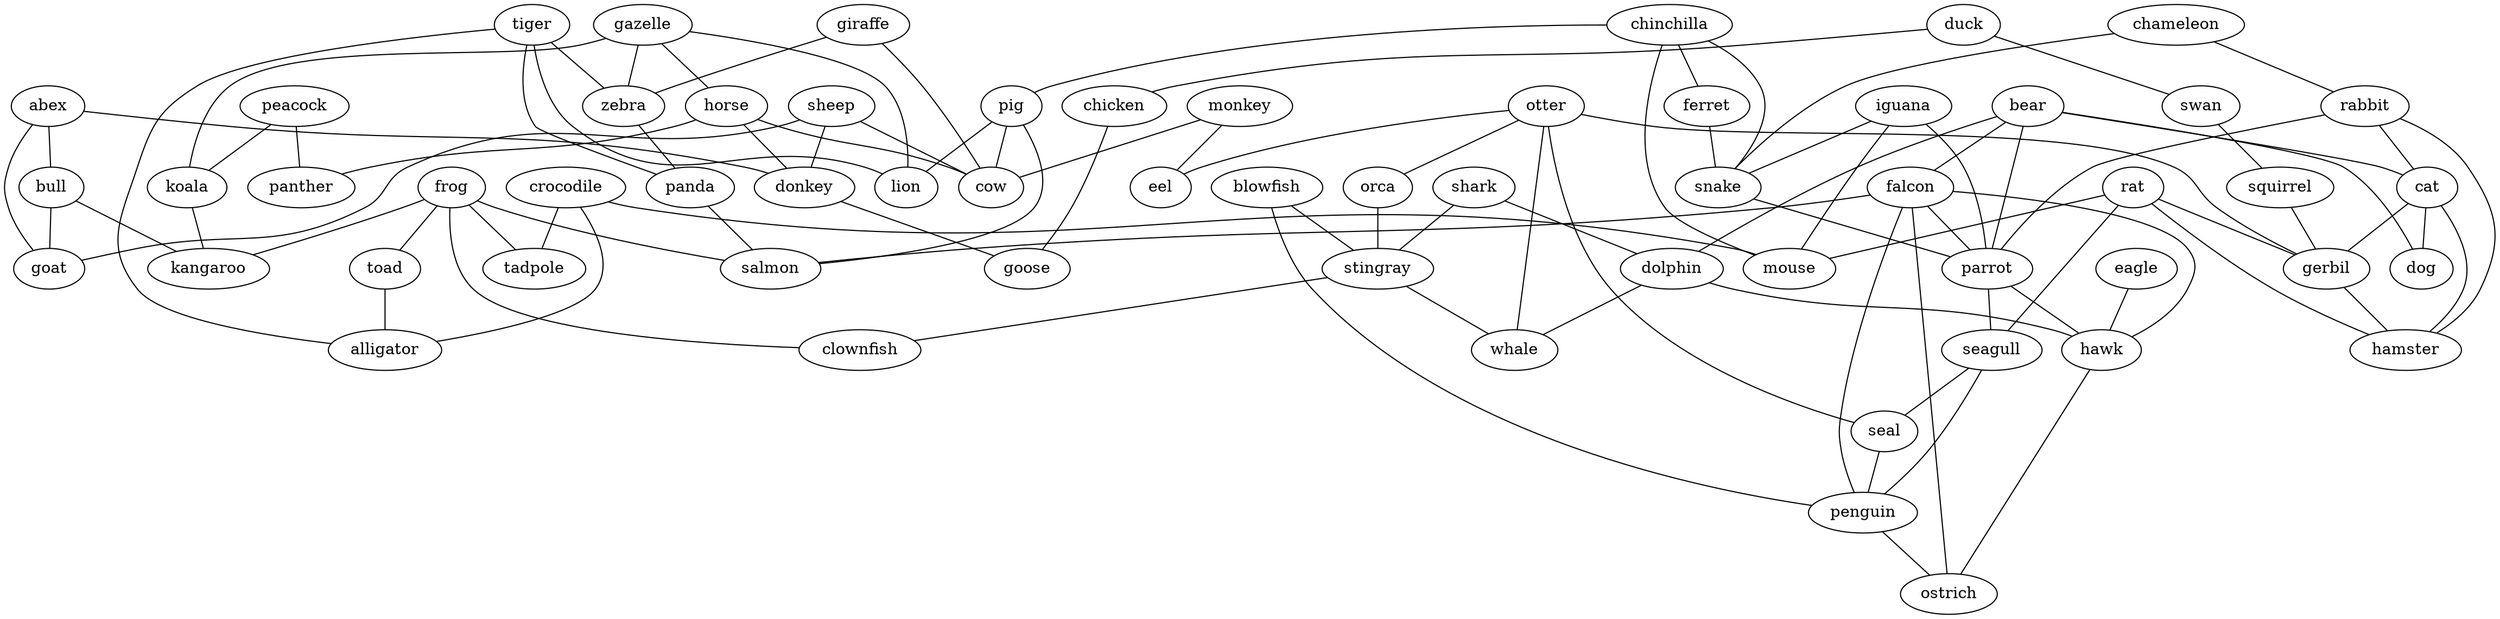 strict graph  {
	peacock -- panther	 [weight=1];
	peacock -- koala	 [weight=1];
	gazelle -- horse	 [weight=1];
	gazelle -- lion	 [weight=1];
	gazelle -- zebra	 [weight=1];
	gazelle -- koala	 [weight=1];
	shark -- dolphin	 [weight=1];
	shark -- stingray	 [weight=1];
	abex -- bull	 [weight=1];
	abex -- donkey	 [weight=1];
	abex -- goat	 [weight=1];
	crocodile -- mouse	 [weight=1];
	crocodile -- tadpole	 [weight=1];
	crocodile -- alligator	 [weight=1];
	duck -- chicken	 [weight=1];
	duck -- swan	 [weight=1];
	chicken -- goose	 [weight=1];
	iguana -- snake	 [weight=1];
	iguana -- parrot	 [weight=1];
	iguana -- mouse	 [weight=1];
	sheep -- donkey	 [weight=1];
	sheep -- goat	 [weight=1];
	sheep -- cow	 [weight=1];
	horse -- panther	 [weight=1];
	horse -- donkey	 [weight=1];
	horse -- cow	 [weight=1];
	monkey -- eel	 [weight=1];
	monkey -- cow	 [weight=1];
	swan -- squirrel	 [weight=1];
	frog -- tadpole	 [weight=1];
	frog -- toad	 [weight=1];
	frog -- kangaroo	 [weight=1];
	frog -- salmon	 [weight=1];
	frog -- clownfish	 [weight=1];
	chinchilla -- ferret	 [weight=1];
	chinchilla -- snake	 [weight=1];
	chinchilla -- pig	 [weight=1];
	chinchilla -- mouse	 [weight=1];
	squirrel -- gerbil	 [weight=1];
	chameleon -- snake	 [weight=1];
	chameleon -- rabbit	 [weight=1];
	bear -- falcon	 [weight=1];
	bear -- parrot	 [weight=1];
	bear -- cat	 [weight=1];
	bear -- dolphin	 [weight=1];
	bear -- dog	 [weight=1];
	tiger -- lion	 [weight=1];
	tiger -- zebra	 [weight=1];
	tiger -- panda	 [weight=1];
	tiger -- alligator	 [weight=1];
	ferret -- snake	 [weight=1];
	giraffe -- zebra	 [weight=1];
	giraffe -- cow	 [weight=1];
	snake -- parrot	 [weight=1];
	rabbit -- parrot	 [weight=1];
	rabbit -- cat	 [weight=1];
	rabbit -- hamster	 [weight=1];
	bull -- goat	 [weight=1];
	bull -- kangaroo	 [weight=1];
	falcon -- parrot	 [weight=1];
	falcon -- salmon	 [weight=1];
	falcon -- hawk	 [weight=1];
	falcon -- penguin	 [weight=1];
	falcon -- ostrich	 [weight=1];
	otter -- eel	 [weight=1];
	otter -- orca	 [weight=1];
	otter -- seal	 [weight=1];
	otter -- whale	 [weight=1];
	otter -- gerbil	 [weight=1];
	blowfish -- stingray	 [weight=1];
	blowfish -- penguin	 [weight=1];
	parrot -- seagull	 [weight=1];
	parrot -- hawk	 [weight=1];
	rat -- seagull	 [weight=1];
	rat -- mouse	 [weight=1];
	rat -- gerbil	 [weight=1];
	rat -- hamster	 [weight=1];
	cat -- gerbil	 [weight=1];
	cat -- dog	 [weight=1];
	cat -- hamster	 [weight=1];
	seagull -- seal	 [weight=1];
	seagull -- penguin	 [weight=1];
	orca -- stingray	 [weight=1];
	donkey -- goose	 [weight=1];
	dolphin -- whale	 [weight=1];
	dolphin -- hawk	 [weight=1];
	pig -- lion	 [weight=1];
	pig -- salmon	 [weight=1];
	pig -- cow	 [weight=1];
	zebra -- panda	 [weight=1];
	seal -- penguin	 [weight=1];
	panda -- salmon	 [weight=1];
	koala -- kangaroo	 [weight=1];
	stingray -- clownfish	 [weight=1];
	stingray -- whale	 [weight=1];
	eagle -- hawk	 [weight=1];
	toad -- alligator	 [weight=1];
	hawk -- ostrich	 [weight=1];
	gerbil -- hamster	 [weight=1];
	penguin -- ostrich	 [weight=1];
}

